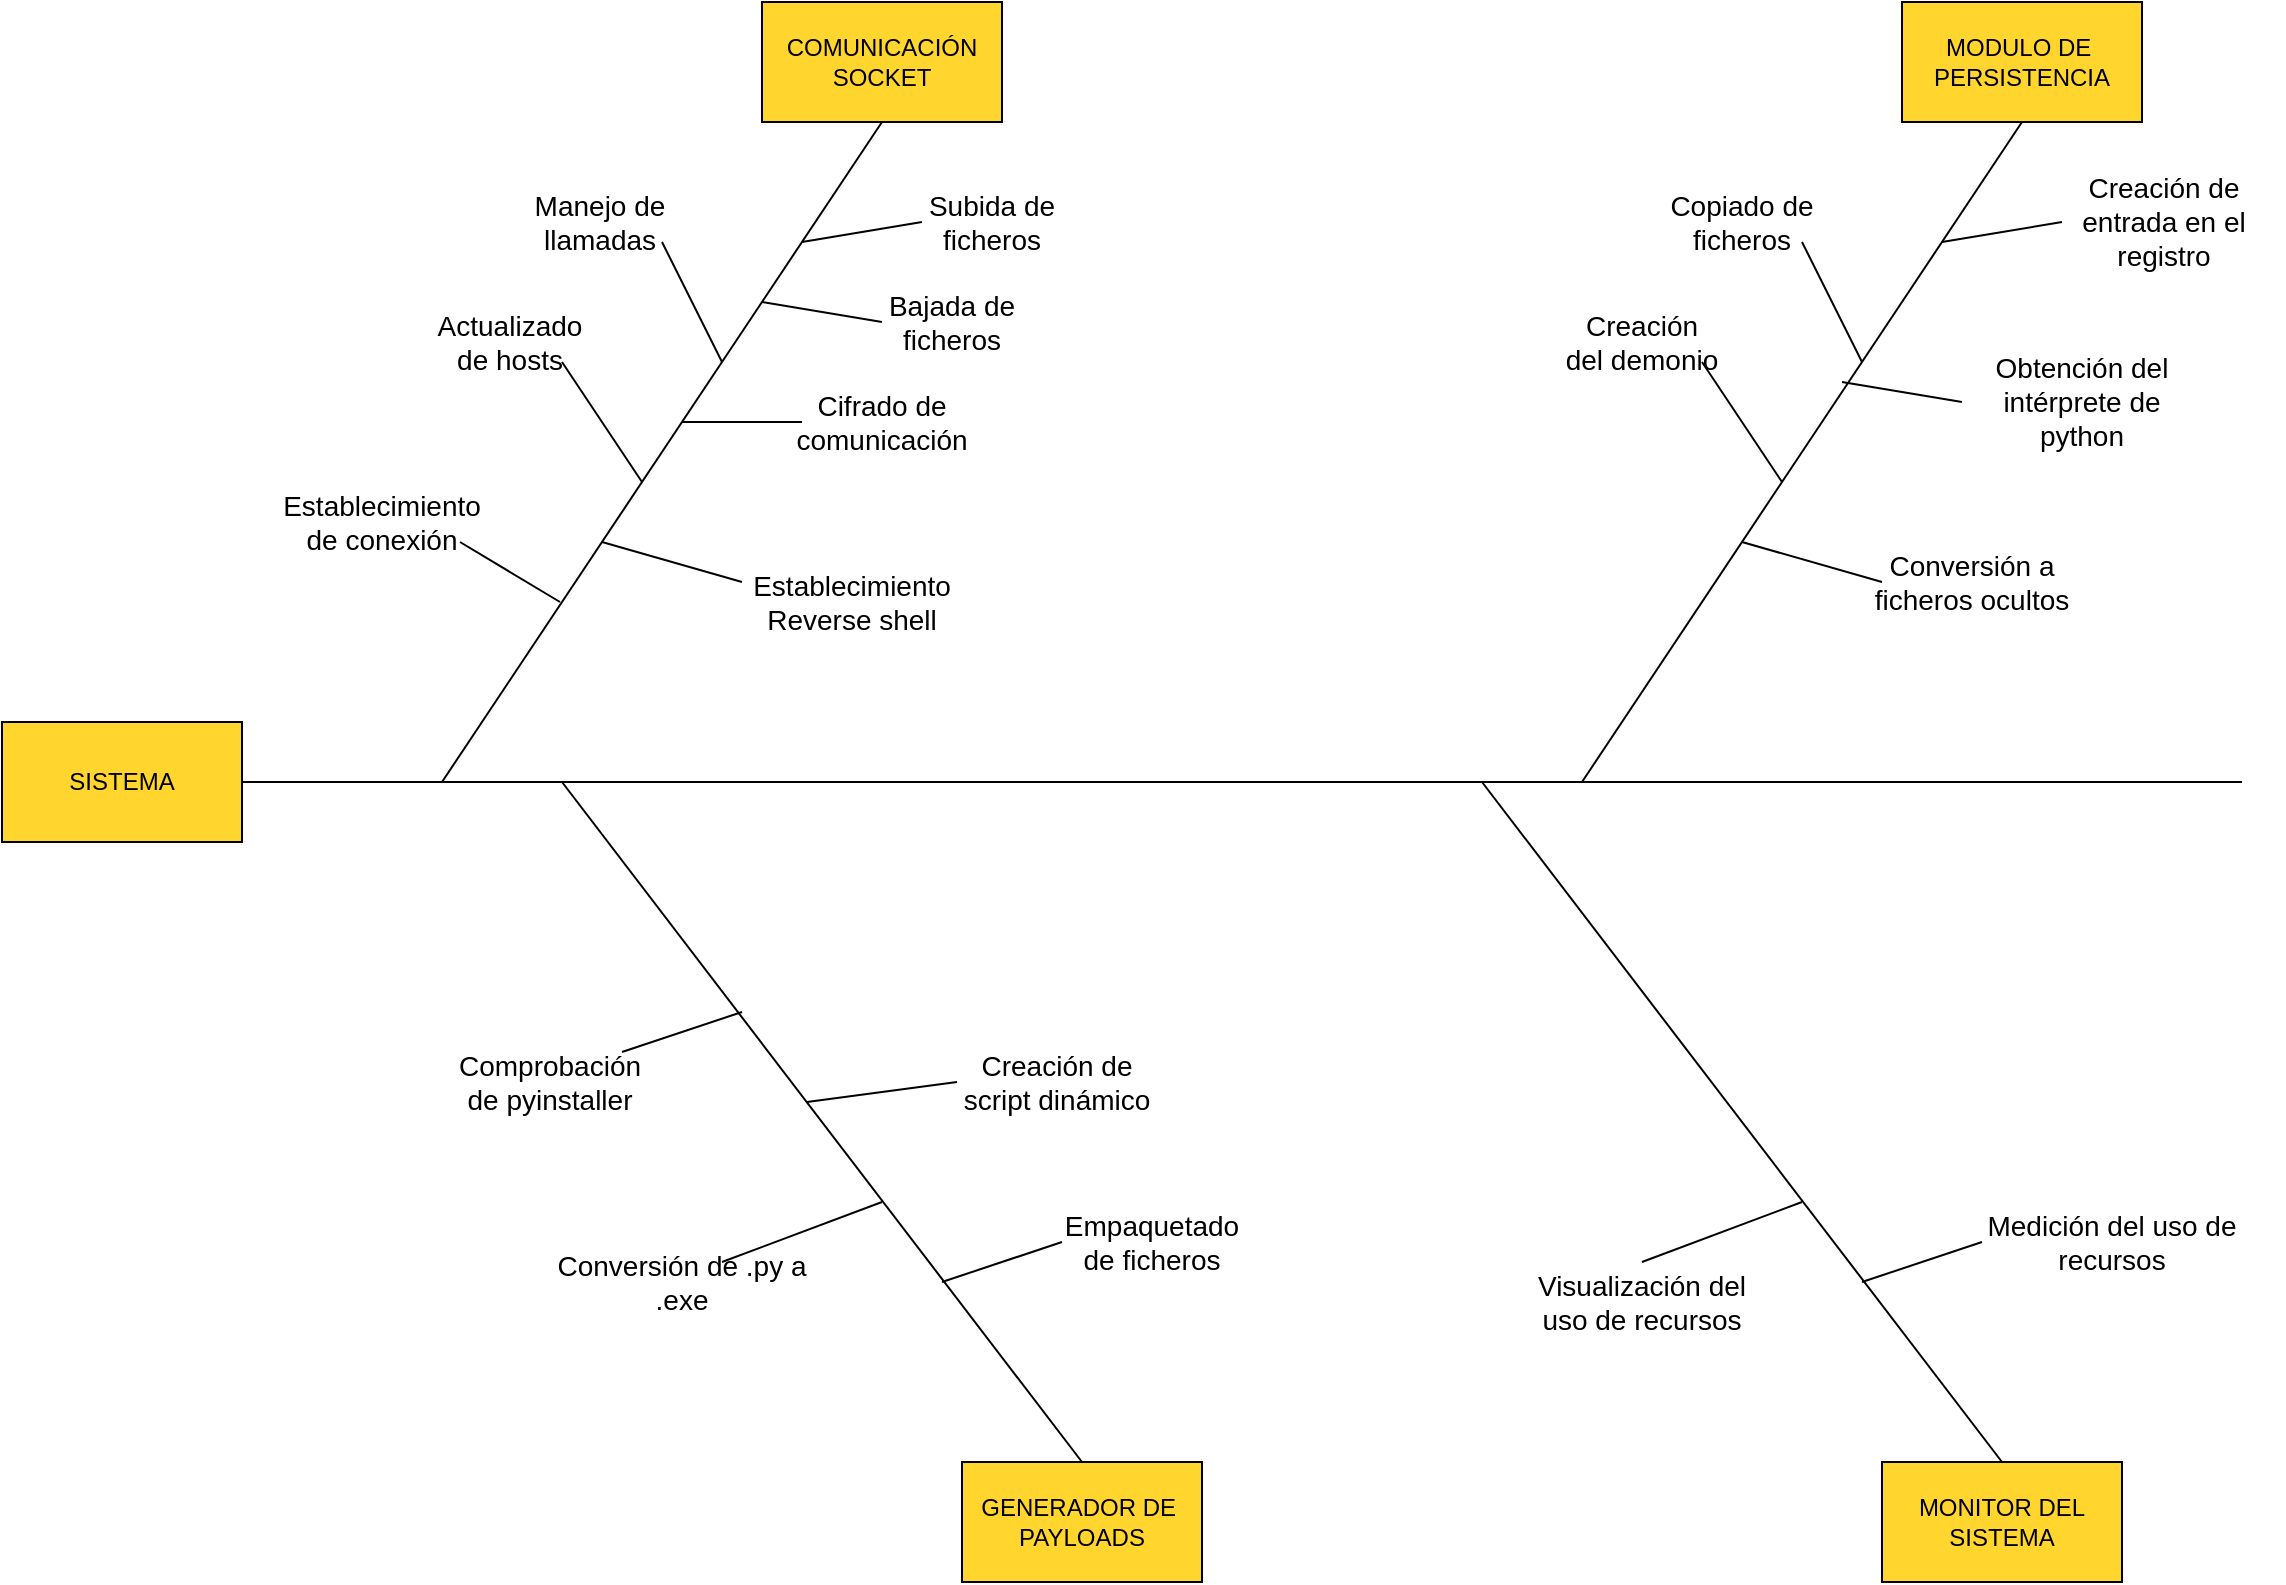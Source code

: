 <mxfile version="13.9.9" type="device"><diagram id="AZ7RLGJCjL5-Wk64GQll" name="Página-1"><mxGraphModel dx="1680" dy="870" grid="1" gridSize="10" guides="1" tooltips="1" connect="1" arrows="1" fold="1" page="1" pageScale="1" pageWidth="827" pageHeight="1169" math="0" shadow="0"><root><mxCell id="0"/><mxCell id="1" parent="0"/><mxCell id="pMh99s0KTmBAGkvbZcwg-1" value="" style="endArrow=none;html=1;" edge="1" parent="1"><mxGeometry width="50" height="50" relative="1" as="geometry"><mxPoint x="280" y="450" as="sourcePoint"/><mxPoint x="1280" y="449.996" as="targetPoint"/></mxGeometry></mxCell><mxCell id="pMh99s0KTmBAGkvbZcwg-3" value="SISTEMA" style="rounded=0;whiteSpace=wrap;html=1;fillColor=#FFD52E;" vertex="1" parent="1"><mxGeometry x="160" y="420" width="120" height="60" as="geometry"/></mxCell><mxCell id="pMh99s0KTmBAGkvbZcwg-4" value="" style="endArrow=none;html=1;" edge="1" parent="1"><mxGeometry width="50" height="50" relative="1" as="geometry"><mxPoint x="380" y="450" as="sourcePoint"/><mxPoint x="600" y="120" as="targetPoint"/></mxGeometry></mxCell><mxCell id="pMh99s0KTmBAGkvbZcwg-8" value="COMUNICACIÓN&lt;br&gt;SOCKET" style="rounded=0;whiteSpace=wrap;html=1;fillColor=#FFD52E;" vertex="1" parent="1"><mxGeometry x="540" y="60" width="120" height="60" as="geometry"/></mxCell><mxCell id="pMh99s0KTmBAGkvbZcwg-9" value="MODULO DE&amp;nbsp;&lt;br&gt;PERSISTENCIA" style="rounded=0;whiteSpace=wrap;html=1;fillColor=#FFD52E;" vertex="1" parent="1"><mxGeometry x="1110" y="60" width="120" height="60" as="geometry"/></mxCell><mxCell id="pMh99s0KTmBAGkvbZcwg-10" value="GENERADOR DE&amp;nbsp;&lt;br&gt;PAYLOADS" style="rounded=0;whiteSpace=wrap;html=1;fillColor=#FFD52E;" vertex="1" parent="1"><mxGeometry x="640" y="790" width="120" height="60" as="geometry"/></mxCell><mxCell id="pMh99s0KTmBAGkvbZcwg-11" value="MONITOR DEL&lt;br&gt;SISTEMA" style="rounded=0;whiteSpace=wrap;html=1;fillColor=#FFD52E;" vertex="1" parent="1"><mxGeometry x="1100" y="790" width="120" height="60" as="geometry"/></mxCell><mxCell id="pMh99s0KTmBAGkvbZcwg-13" value="" style="endArrow=none;html=1;" edge="1" parent="1"><mxGeometry width="50" height="50" relative="1" as="geometry"><mxPoint x="560" y="180" as="sourcePoint"/><mxPoint x="620" y="170" as="targetPoint"/></mxGeometry></mxCell><mxCell id="pMh99s0KTmBAGkvbZcwg-14" value="" style="endArrow=none;html=1;" edge="1" parent="1"><mxGeometry width="50" height="50" relative="1" as="geometry"><mxPoint x="540" y="210" as="sourcePoint"/><mxPoint x="600" y="220" as="targetPoint"/></mxGeometry></mxCell><mxCell id="pMh99s0KTmBAGkvbZcwg-15" value="" style="endArrow=none;html=1;" edge="1" parent="1"><mxGeometry width="50" height="50" relative="1" as="geometry"><mxPoint x="500" y="270" as="sourcePoint"/><mxPoint x="560" y="270" as="targetPoint"/></mxGeometry></mxCell><mxCell id="pMh99s0KTmBAGkvbZcwg-16" value="" style="endArrow=none;html=1;" edge="1" parent="1"><mxGeometry width="50" height="50" relative="1" as="geometry"><mxPoint x="439" y="360" as="sourcePoint"/><mxPoint x="389" y="330" as="targetPoint"/></mxGeometry></mxCell><mxCell id="pMh99s0KTmBAGkvbZcwg-17" value="" style="endArrow=none;html=1;" edge="1" parent="1"><mxGeometry width="50" height="50" relative="1" as="geometry"><mxPoint x="480" y="300" as="sourcePoint"/><mxPoint x="440" y="240" as="targetPoint"/></mxGeometry></mxCell><mxCell id="pMh99s0KTmBAGkvbZcwg-18" value="" style="endArrow=none;html=1;" edge="1" parent="1"><mxGeometry width="50" height="50" relative="1" as="geometry"><mxPoint x="460" y="330" as="sourcePoint"/><mxPoint x="530" y="350" as="targetPoint"/></mxGeometry></mxCell><mxCell id="pMh99s0KTmBAGkvbZcwg-19" value="" style="endArrow=none;html=1;" edge="1" parent="1"><mxGeometry width="50" height="50" relative="1" as="geometry"><mxPoint x="520" y="240" as="sourcePoint"/><mxPoint x="490" y="180" as="targetPoint"/></mxGeometry></mxCell><mxCell id="pMh99s0KTmBAGkvbZcwg-20" value="" style="endArrow=none;html=1;" edge="1" parent="1"><mxGeometry width="50" height="50" relative="1" as="geometry"><mxPoint x="950" y="450" as="sourcePoint"/><mxPoint x="1170" y="120" as="targetPoint"/></mxGeometry></mxCell><mxCell id="pMh99s0KTmBAGkvbZcwg-21" value="" style="endArrow=none;html=1;" edge="1" parent="1"><mxGeometry width="50" height="50" relative="1" as="geometry"><mxPoint x="1130" y="180" as="sourcePoint"/><mxPoint x="1190" y="170" as="targetPoint"/></mxGeometry></mxCell><mxCell id="pMh99s0KTmBAGkvbZcwg-22" value="" style="endArrow=none;html=1;" edge="1" parent="1"><mxGeometry width="50" height="50" relative="1" as="geometry"><mxPoint x="1080" y="250" as="sourcePoint"/><mxPoint x="1140" y="260" as="targetPoint"/></mxGeometry></mxCell><mxCell id="pMh99s0KTmBAGkvbZcwg-25" value="" style="endArrow=none;html=1;" edge="1" parent="1"><mxGeometry width="50" height="50" relative="1" as="geometry"><mxPoint x="1050" y="300" as="sourcePoint"/><mxPoint x="1010" y="240" as="targetPoint"/></mxGeometry></mxCell><mxCell id="pMh99s0KTmBAGkvbZcwg-26" value="" style="endArrow=none;html=1;" edge="1" parent="1"><mxGeometry width="50" height="50" relative="1" as="geometry"><mxPoint x="1030" y="330" as="sourcePoint"/><mxPoint x="1100" y="350" as="targetPoint"/></mxGeometry></mxCell><mxCell id="pMh99s0KTmBAGkvbZcwg-27" value="" style="endArrow=none;html=1;" edge="1" parent="1"><mxGeometry width="50" height="50" relative="1" as="geometry"><mxPoint x="1090" y="240" as="sourcePoint"/><mxPoint x="1060" y="180" as="targetPoint"/></mxGeometry></mxCell><mxCell id="pMh99s0KTmBAGkvbZcwg-28" value="" style="endArrow=none;html=1;exitX=0.5;exitY=0;exitDx=0;exitDy=0;" edge="1" parent="1" source="pMh99s0KTmBAGkvbZcwg-10"><mxGeometry width="50" height="50" relative="1" as="geometry"><mxPoint x="440" y="830" as="sourcePoint"/><mxPoint x="440" y="450" as="targetPoint"/></mxGeometry></mxCell><mxCell id="pMh99s0KTmBAGkvbZcwg-32" value="" style="endArrow=none;html=1;" edge="1" parent="1"><mxGeometry width="50" height="50" relative="1" as="geometry"><mxPoint x="637.5" y="600" as="sourcePoint"/><mxPoint x="562.5" y="610" as="targetPoint"/></mxGeometry></mxCell><mxCell id="pMh99s0KTmBAGkvbZcwg-33" value="" style="endArrow=none;html=1;" edge="1" parent="1"><mxGeometry width="50" height="50" relative="1" as="geometry"><mxPoint x="690" y="680" as="sourcePoint"/><mxPoint x="630" y="700" as="targetPoint"/></mxGeometry></mxCell><mxCell id="pMh99s0KTmBAGkvbZcwg-34" value="" style="endArrow=none;html=1;" edge="1" parent="1"><mxGeometry width="50" height="50" relative="1" as="geometry"><mxPoint x="520" y="690" as="sourcePoint"/><mxPoint x="600" y="660" as="targetPoint"/></mxGeometry></mxCell><mxCell id="pMh99s0KTmBAGkvbZcwg-35" value="" style="endArrow=none;html=1;" edge="1" parent="1"><mxGeometry width="50" height="50" relative="1" as="geometry"><mxPoint x="470" y="585" as="sourcePoint"/><mxPoint x="530" y="565" as="targetPoint"/></mxGeometry></mxCell><mxCell id="pMh99s0KTmBAGkvbZcwg-36" value="" style="endArrow=none;html=1;exitX=0.5;exitY=0;exitDx=0;exitDy=0;" edge="1" parent="1"><mxGeometry width="50" height="50" relative="1" as="geometry"><mxPoint x="1160" y="790.0" as="sourcePoint"/><mxPoint x="900.0" y="450" as="targetPoint"/></mxGeometry></mxCell><mxCell id="pMh99s0KTmBAGkvbZcwg-40" value="" style="endArrow=none;html=1;" edge="1" parent="1"><mxGeometry width="50" height="50" relative="1" as="geometry"><mxPoint x="1150" y="680" as="sourcePoint"/><mxPoint x="1090" y="700" as="targetPoint"/></mxGeometry></mxCell><mxCell id="pMh99s0KTmBAGkvbZcwg-41" value="" style="endArrow=none;html=1;" edge="1" parent="1"><mxGeometry width="50" height="50" relative="1" as="geometry"><mxPoint x="980.0" y="690" as="sourcePoint"/><mxPoint x="1060.0" y="660" as="targetPoint"/></mxGeometry></mxCell><mxCell id="pMh99s0KTmBAGkvbZcwg-43" value="&lt;font style=&quot;font-size: 14px&quot;&gt;Subida de ficheros&lt;/font&gt;" style="text;html=1;strokeColor=none;fillColor=none;align=center;verticalAlign=middle;whiteSpace=wrap;rounded=0;" vertex="1" parent="1"><mxGeometry x="610" y="160" width="90" height="20" as="geometry"/></mxCell><mxCell id="pMh99s0KTmBAGkvbZcwg-44" value="&lt;font style=&quot;font-size: 14px&quot;&gt;Bajada de ficheros&lt;/font&gt;" style="text;html=1;strokeColor=none;fillColor=none;align=center;verticalAlign=middle;whiteSpace=wrap;rounded=0;" vertex="1" parent="1"><mxGeometry x="590" y="210" width="90" height="20" as="geometry"/></mxCell><mxCell id="pMh99s0KTmBAGkvbZcwg-45" value="&lt;font style=&quot;font-size: 14px&quot;&gt;Manejo de llamadas&lt;/font&gt;" style="text;html=1;strokeColor=none;fillColor=none;align=center;verticalAlign=middle;whiteSpace=wrap;rounded=0;" vertex="1" parent="1"><mxGeometry x="414" y="160" width="90" height="20" as="geometry"/></mxCell><mxCell id="pMh99s0KTmBAGkvbZcwg-46" value="&lt;font style=&quot;font-size: 14px&quot;&gt;Cifrado de comunicación&lt;/font&gt;" style="text;html=1;strokeColor=none;fillColor=none;align=center;verticalAlign=middle;whiteSpace=wrap;rounded=0;" vertex="1" parent="1"><mxGeometry x="560" y="260" width="80" height="20" as="geometry"/></mxCell><mxCell id="pMh99s0KTmBAGkvbZcwg-47" value="&lt;font style=&quot;font-size: 14px&quot;&gt;Establecimiento Reverse shell&lt;/font&gt;" style="text;html=1;strokeColor=none;fillColor=none;align=center;verticalAlign=middle;whiteSpace=wrap;rounded=0;" vertex="1" parent="1"><mxGeometry x="540" y="350" width="90" height="20" as="geometry"/></mxCell><mxCell id="pMh99s0KTmBAGkvbZcwg-48" value="&lt;font style=&quot;font-size: 14px&quot;&gt;Actualizado de hosts&lt;/font&gt;" style="text;html=1;strokeColor=none;fillColor=none;align=center;verticalAlign=middle;whiteSpace=wrap;rounded=0;" vertex="1" parent="1"><mxGeometry x="376" y="220" width="76" height="20" as="geometry"/></mxCell><mxCell id="pMh99s0KTmBAGkvbZcwg-49" value="&lt;font style=&quot;font-size: 14px&quot;&gt;Establecimiento de conexión&lt;/font&gt;" style="text;html=1;strokeColor=none;fillColor=none;align=center;verticalAlign=middle;whiteSpace=wrap;rounded=0;" vertex="1" parent="1"><mxGeometry x="300" y="310" width="100" height="20" as="geometry"/></mxCell><mxCell id="pMh99s0KTmBAGkvbZcwg-50" value="&lt;font style=&quot;font-size: 14px&quot;&gt;Creación de entrada en el registro&lt;/font&gt;" style="text;html=1;strokeColor=none;fillColor=none;align=center;verticalAlign=middle;whiteSpace=wrap;rounded=0;" vertex="1" parent="1"><mxGeometry x="1181" y="160" width="120" height="20" as="geometry"/></mxCell><mxCell id="pMh99s0KTmBAGkvbZcwg-51" value="&lt;font style=&quot;font-size: 14px&quot;&gt;Obtención del intérprete de python&lt;/font&gt;" style="text;html=1;strokeColor=none;fillColor=none;align=center;verticalAlign=middle;whiteSpace=wrap;rounded=0;" vertex="1" parent="1"><mxGeometry x="1140" y="250" width="120" height="20" as="geometry"/></mxCell><mxCell id="pMh99s0KTmBAGkvbZcwg-52" value="&lt;font style=&quot;font-size: 14px&quot;&gt;Creación del demonio&lt;/font&gt;" style="text;html=1;strokeColor=none;fillColor=none;align=center;verticalAlign=middle;whiteSpace=wrap;rounded=0;" vertex="1" parent="1"><mxGeometry x="940" y="220" width="80" height="20" as="geometry"/></mxCell><mxCell id="pMh99s0KTmBAGkvbZcwg-53" value="&lt;font style=&quot;font-size: 14px&quot;&gt;Copiado de ficheros&lt;/font&gt;" style="text;html=1;strokeColor=none;fillColor=none;align=center;verticalAlign=middle;whiteSpace=wrap;rounded=0;" vertex="1" parent="1"><mxGeometry x="990" y="160" width="80" height="20" as="geometry"/></mxCell><mxCell id="pMh99s0KTmBAGkvbZcwg-54" value="&lt;font style=&quot;font-size: 14px&quot;&gt;Conversión a ficheros ocultos&lt;/font&gt;" style="text;html=1;strokeColor=none;fillColor=none;align=center;verticalAlign=middle;whiteSpace=wrap;rounded=0;" vertex="1" parent="1"><mxGeometry x="1090" y="340" width="110" height="20" as="geometry"/></mxCell><mxCell id="pMh99s0KTmBAGkvbZcwg-55" value="&lt;font style=&quot;font-size: 14px&quot;&gt;Medición del uso de recursos&lt;/font&gt;" style="text;html=1;strokeColor=none;fillColor=none;align=center;verticalAlign=middle;whiteSpace=wrap;rounded=0;" vertex="1" parent="1"><mxGeometry x="1140" y="670" width="150" height="20" as="geometry"/></mxCell><mxCell id="pMh99s0KTmBAGkvbZcwg-56" value="&lt;font style=&quot;font-size: 14px&quot;&gt;Visualización del uso de recursos&lt;/font&gt;" style="text;html=1;strokeColor=none;fillColor=none;align=center;verticalAlign=middle;whiteSpace=wrap;rounded=0;" vertex="1" parent="1"><mxGeometry x="925" y="700" width="110" height="20" as="geometry"/></mxCell><mxCell id="pMh99s0KTmBAGkvbZcwg-57" value="&lt;font style=&quot;font-size: 14px&quot;&gt;Empaquetado de ficheros&lt;/font&gt;" style="text;html=1;strokeColor=none;fillColor=none;align=center;verticalAlign=middle;whiteSpace=wrap;rounded=0;" vertex="1" parent="1"><mxGeometry x="690" y="670" width="90" height="20" as="geometry"/></mxCell><mxCell id="pMh99s0KTmBAGkvbZcwg-58" value="&lt;font style=&quot;font-size: 14px&quot;&gt;Conversión de .py a .exe&lt;/font&gt;" style="text;html=1;strokeColor=none;fillColor=none;align=center;verticalAlign=middle;whiteSpace=wrap;rounded=0;" vertex="1" parent="1"><mxGeometry x="430" y="690" width="140" height="20" as="geometry"/></mxCell><mxCell id="pMh99s0KTmBAGkvbZcwg-59" value="&lt;font style=&quot;font-size: 14px&quot;&gt;Creación de script dinámico&lt;/font&gt;" style="text;html=1;strokeColor=none;fillColor=none;align=center;verticalAlign=middle;whiteSpace=wrap;rounded=0;" vertex="1" parent="1"><mxGeometry x="635" y="590" width="105" height="20" as="geometry"/></mxCell><mxCell id="pMh99s0KTmBAGkvbZcwg-60" value="&lt;font style=&quot;font-size: 14px&quot;&gt;Comprobación de pyinstaller&lt;/font&gt;" style="text;html=1;strokeColor=none;fillColor=none;align=center;verticalAlign=middle;whiteSpace=wrap;rounded=0;" vertex="1" parent="1"><mxGeometry x="414" y="590" width="40" height="20" as="geometry"/></mxCell></root></mxGraphModel></diagram></mxfile>